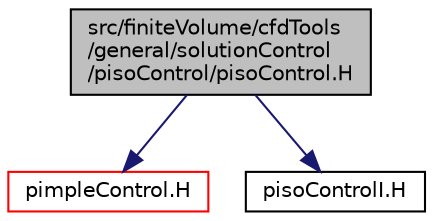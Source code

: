 digraph "src/finiteVolume/cfdTools/general/solutionControl/pisoControl/pisoControl.H"
{
  bgcolor="transparent";
  edge [fontname="Helvetica",fontsize="10",labelfontname="Helvetica",labelfontsize="10"];
  node [fontname="Helvetica",fontsize="10",shape=record];
  Node0 [label="src/finiteVolume/cfdTools\l/general/solutionControl\l/pisoControl/pisoControl.H",height=0.2,width=0.4,color="black", fillcolor="grey75", style="filled", fontcolor="black"];
  Node0 -> Node1 [color="midnightblue",fontsize="10",style="solid",fontname="Helvetica"];
  Node1 [label="pimpleControl.H",height=0.2,width=0.4,color="red",URL="$a01436.html"];
  Node0 -> Node287 [color="midnightblue",fontsize="10",style="solid",fontname="Helvetica"];
  Node287 [label="pisoControlI.H",height=0.2,width=0.4,color="black",URL="$a01448.html"];
}
